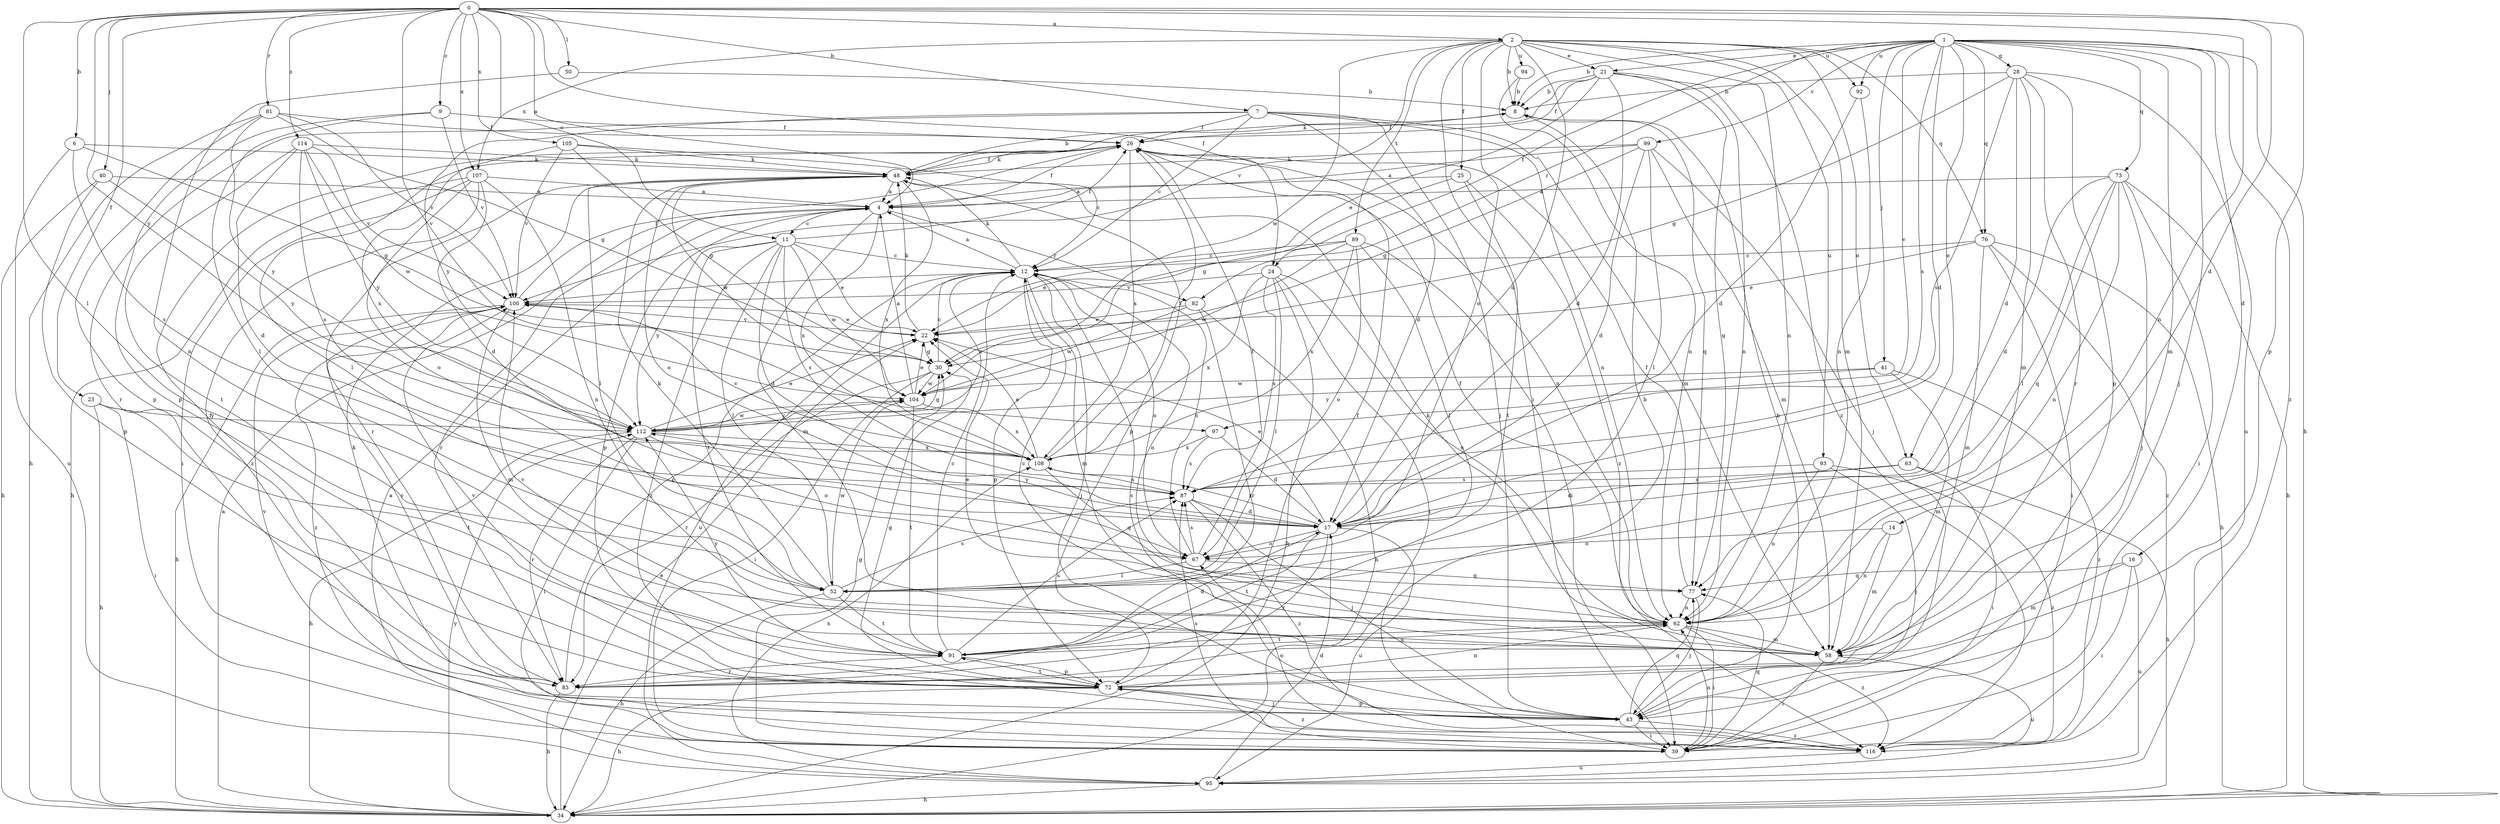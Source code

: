 strict digraph  {
0;
1;
2;
4;
6;
7;
8;
9;
11;
12;
14;
16;
17;
21;
22;
23;
24;
25;
26;
28;
30;
34;
39;
40;
41;
43;
48;
50;
52;
58;
62;
63;
67;
72;
73;
76;
77;
81;
82;
83;
87;
89;
91;
92;
93;
94;
95;
97;
99;
100;
104;
105;
107;
108;
112;
114;
116;
0 -> 2  [label=a];
0 -> 4  [label=a];
0 -> 6  [label=b];
0 -> 7  [label=b];
0 -> 9  [label=c];
0 -> 11  [label=c];
0 -> 14  [label=d];
0 -> 23  [label=f];
0 -> 24  [label=f];
0 -> 40  [label=j];
0 -> 50  [label=l];
0 -> 52  [label=l];
0 -> 62  [label=n];
0 -> 72  [label=p];
0 -> 81  [label=r];
0 -> 97  [label=v];
0 -> 105  [label=x];
0 -> 107  [label=x];
0 -> 112  [label=y];
0 -> 114  [label=z];
1 -> 8  [label=b];
1 -> 16  [label=d];
1 -> 17  [label=d];
1 -> 21  [label=e];
1 -> 24  [label=f];
1 -> 28  [label=g];
1 -> 34  [label=h];
1 -> 41  [label=j];
1 -> 43  [label=j];
1 -> 58  [label=m];
1 -> 63  [label=o];
1 -> 73  [label=q];
1 -> 76  [label=q];
1 -> 82  [label=r];
1 -> 87  [label=s];
1 -> 92  [label=u];
1 -> 97  [label=v];
1 -> 99  [label=v];
1 -> 116  [label=z];
2 -> 8  [label=b];
2 -> 17  [label=d];
2 -> 21  [label=e];
2 -> 25  [label=f];
2 -> 39  [label=i];
2 -> 58  [label=m];
2 -> 62  [label=n];
2 -> 63  [label=o];
2 -> 67  [label=o];
2 -> 76  [label=q];
2 -> 89  [label=t];
2 -> 92  [label=u];
2 -> 93  [label=u];
2 -> 94  [label=u];
2 -> 100  [label=v];
2 -> 104  [label=w];
2 -> 107  [label=x];
4 -> 11  [label=c];
4 -> 26  [label=f];
4 -> 58  [label=m];
4 -> 72  [label=p];
4 -> 82  [label=r];
4 -> 83  [label=r];
4 -> 108  [label=x];
6 -> 30  [label=g];
6 -> 48  [label=k];
6 -> 87  [label=s];
6 -> 95  [label=u];
7 -> 12  [label=c];
7 -> 17  [label=d];
7 -> 26  [label=f];
7 -> 43  [label=j];
7 -> 58  [label=m];
7 -> 62  [label=n];
7 -> 83  [label=r];
7 -> 112  [label=y];
8 -> 26  [label=f];
8 -> 77  [label=q];
9 -> 26  [label=f];
9 -> 52  [label=l];
9 -> 72  [label=p];
9 -> 100  [label=v];
11 -> 12  [label=c];
11 -> 17  [label=d];
11 -> 22  [label=e];
11 -> 26  [label=f];
11 -> 52  [label=l];
11 -> 87  [label=s];
11 -> 91  [label=t];
11 -> 104  [label=w];
11 -> 112  [label=y];
11 -> 116  [label=z];
12 -> 4  [label=a];
12 -> 43  [label=j];
12 -> 48  [label=k];
12 -> 58  [label=m];
12 -> 62  [label=n];
12 -> 67  [label=o];
12 -> 72  [label=p];
12 -> 95  [label=u];
12 -> 100  [label=v];
14 -> 58  [label=m];
14 -> 62  [label=n];
14 -> 67  [label=o];
16 -> 39  [label=i];
16 -> 58  [label=m];
16 -> 77  [label=q];
16 -> 95  [label=u];
17 -> 22  [label=e];
17 -> 67  [label=o];
17 -> 83  [label=r];
17 -> 91  [label=t];
17 -> 95  [label=u];
17 -> 108  [label=x];
17 -> 112  [label=y];
21 -> 8  [label=b];
21 -> 17  [label=d];
21 -> 22  [label=e];
21 -> 26  [label=f];
21 -> 48  [label=k];
21 -> 62  [label=n];
21 -> 77  [label=q];
21 -> 116  [label=z];
22 -> 30  [label=g];
22 -> 48  [label=k];
22 -> 100  [label=v];
23 -> 34  [label=h];
23 -> 39  [label=i];
23 -> 91  [label=t];
23 -> 112  [label=y];
24 -> 34  [label=h];
24 -> 39  [label=i];
24 -> 52  [label=l];
24 -> 62  [label=n];
24 -> 87  [label=s];
24 -> 100  [label=v];
24 -> 108  [label=x];
25 -> 4  [label=a];
25 -> 30  [label=g];
25 -> 91  [label=t];
25 -> 116  [label=z];
26 -> 48  [label=k];
26 -> 52  [label=l];
26 -> 62  [label=n];
26 -> 108  [label=x];
28 -> 8  [label=b];
28 -> 17  [label=d];
28 -> 30  [label=g];
28 -> 58  [label=m];
28 -> 72  [label=p];
28 -> 83  [label=r];
28 -> 87  [label=s];
28 -> 95  [label=u];
30 -> 12  [label=c];
30 -> 39  [label=i];
30 -> 83  [label=r];
30 -> 104  [label=w];
34 -> 4  [label=a];
34 -> 22  [label=e];
34 -> 112  [label=y];
39 -> 30  [label=g];
39 -> 62  [label=n];
39 -> 77  [label=q];
39 -> 87  [label=s];
40 -> 4  [label=a];
40 -> 34  [label=h];
40 -> 72  [label=p];
40 -> 112  [label=y];
41 -> 58  [label=m];
41 -> 104  [label=w];
41 -> 112  [label=y];
41 -> 116  [label=z];
43 -> 8  [label=b];
43 -> 12  [label=c];
43 -> 39  [label=i];
43 -> 48  [label=k];
43 -> 72  [label=p];
43 -> 77  [label=q];
43 -> 100  [label=v];
43 -> 116  [label=z];
48 -> 4  [label=a];
48 -> 8  [label=b];
48 -> 26  [label=f];
48 -> 52  [label=l];
48 -> 67  [label=o];
48 -> 72  [label=p];
48 -> 83  [label=r];
48 -> 104  [label=w];
48 -> 108  [label=x];
50 -> 8  [label=b];
50 -> 62  [label=n];
52 -> 34  [label=h];
52 -> 48  [label=k];
52 -> 87  [label=s];
52 -> 91  [label=t];
52 -> 104  [label=w];
58 -> 12  [label=c];
58 -> 39  [label=i];
58 -> 48  [label=k];
58 -> 95  [label=u];
58 -> 100  [label=v];
62 -> 22  [label=e];
62 -> 26  [label=f];
62 -> 39  [label=i];
62 -> 58  [label=m];
62 -> 91  [label=t];
62 -> 116  [label=z];
63 -> 17  [label=d];
63 -> 34  [label=h];
63 -> 39  [label=i];
63 -> 87  [label=s];
67 -> 12  [label=c];
67 -> 26  [label=f];
67 -> 52  [label=l];
67 -> 77  [label=q];
67 -> 87  [label=s];
72 -> 26  [label=f];
72 -> 30  [label=g];
72 -> 34  [label=h];
72 -> 43  [label=j];
72 -> 62  [label=n];
72 -> 91  [label=t];
72 -> 100  [label=v];
72 -> 116  [label=z];
73 -> 4  [label=a];
73 -> 17  [label=d];
73 -> 34  [label=h];
73 -> 39  [label=i];
73 -> 43  [label=j];
73 -> 52  [label=l];
73 -> 62  [label=n];
73 -> 77  [label=q];
76 -> 12  [label=c];
76 -> 22  [label=e];
76 -> 34  [label=h];
76 -> 39  [label=i];
76 -> 58  [label=m];
76 -> 116  [label=z];
77 -> 26  [label=f];
77 -> 43  [label=j];
77 -> 62  [label=n];
81 -> 26  [label=f];
81 -> 30  [label=g];
81 -> 34  [label=h];
81 -> 72  [label=p];
81 -> 100  [label=v];
81 -> 112  [label=y];
82 -> 22  [label=e];
82 -> 34  [label=h];
82 -> 83  [label=r];
82 -> 104  [label=w];
83 -> 8  [label=b];
83 -> 12  [label=c];
83 -> 26  [label=f];
83 -> 34  [label=h];
83 -> 100  [label=v];
87 -> 17  [label=d];
87 -> 43  [label=j];
87 -> 116  [label=z];
89 -> 12  [label=c];
89 -> 22  [label=e];
89 -> 39  [label=i];
89 -> 52  [label=l];
89 -> 67  [label=o];
89 -> 104  [label=w];
89 -> 108  [label=x];
91 -> 12  [label=c];
91 -> 17  [label=d];
91 -> 62  [label=n];
91 -> 72  [label=p];
91 -> 83  [label=r];
91 -> 87  [label=s];
91 -> 112  [label=y];
92 -> 17  [label=d];
92 -> 62  [label=n];
93 -> 43  [label=j];
93 -> 62  [label=n];
93 -> 87  [label=s];
93 -> 116  [label=z];
94 -> 8  [label=b];
94 -> 62  [label=n];
95 -> 4  [label=a];
95 -> 17  [label=d];
95 -> 34  [label=h];
95 -> 108  [label=x];
97 -> 17  [label=d];
97 -> 87  [label=s];
97 -> 108  [label=x];
99 -> 4  [label=a];
99 -> 17  [label=d];
99 -> 30  [label=g];
99 -> 43  [label=j];
99 -> 48  [label=k];
99 -> 52  [label=l];
99 -> 58  [label=m];
100 -> 22  [label=e];
100 -> 26  [label=f];
100 -> 34  [label=h];
100 -> 58  [label=m];
100 -> 116  [label=z];
104 -> 4  [label=a];
104 -> 22  [label=e];
104 -> 91  [label=t];
104 -> 108  [label=x];
104 -> 112  [label=y];
105 -> 12  [label=c];
105 -> 30  [label=g];
105 -> 48  [label=k];
105 -> 100  [label=v];
105 -> 108  [label=x];
107 -> 4  [label=a];
107 -> 17  [label=d];
107 -> 34  [label=h];
107 -> 39  [label=i];
107 -> 62  [label=n];
107 -> 67  [label=o];
107 -> 116  [label=z];
108 -> 22  [label=e];
108 -> 26  [label=f];
108 -> 77  [label=q];
108 -> 87  [label=s];
108 -> 100  [label=v];
112 -> 12  [label=c];
112 -> 22  [label=e];
112 -> 30  [label=g];
112 -> 34  [label=h];
112 -> 39  [label=i];
112 -> 67  [label=o];
112 -> 83  [label=r];
112 -> 104  [label=w];
112 -> 108  [label=x];
114 -> 17  [label=d];
114 -> 48  [label=k];
114 -> 87  [label=s];
114 -> 91  [label=t];
114 -> 100  [label=v];
114 -> 104  [label=w];
114 -> 112  [label=y];
116 -> 67  [label=o];
116 -> 95  [label=u];
}
